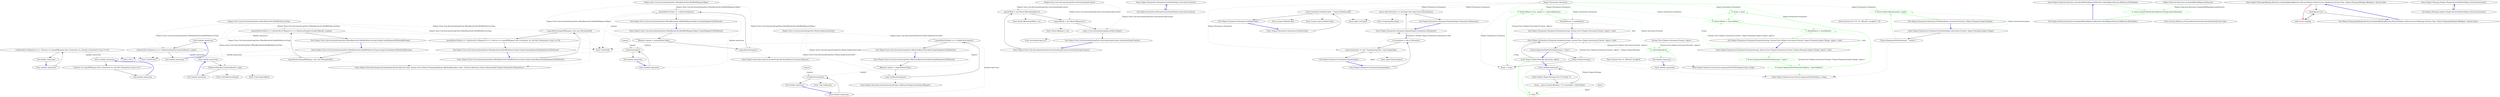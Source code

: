 digraph  {
m0_37 [cluster="Unk.>", file="BindingSyntax.cs", label="Entry Unk.>", span=""];
m0_5 [cluster="Mock<IResolutionRoot>.cstr", file="BindingSyntax.cs", label="Entry Mock<IResolutionRoot>.cstr", span=""];
m0_13 [cluster="Ninject.Activation.Scope.ActivationScope.CanResolve(Ninject.Activation.IRequest)", file="BindingSyntax.cs", label="Entry Ninject.Activation.Scope.ActivationScope.CanResolve(Ninject.Activation.IRequest)", span="53-53"];
m0_28 [cluster="Unk.Resolve", file="BindingSyntax.cs", label="Entry Unk.Resolve", span=""];
m0_7 [cluster="ActivationScope.cstr", file="BindingSyntax.cs", label="Entry ActivationScope.cstr", span=""];
m0_6 [cluster="Mock<IRequest>.cstr", file="BindingSyntax.cs", label="Entry Mock<IRequest>.cstr", span=""];
m0_33 [cluster="Ninject.Activation.Scope.ActivationScope.Resolve(System.Type, System.Func<Ninject.Planning.Bindings.IBindingMetadata, bool>, System.Collections.Generic.IEnumerable<Ninject.Parameters.IParameter>)", file="BindingSyntax.cs", label="Entry Ninject.Activation.Scope.ActivationScope.Resolve(System.Type, System.Func<Ninject.Planning.Bindings.IBindingMetadata, bool>, System.Collections.Generic.IEnumerable<Ninject.Parameters.IParameter>)", span="65-65"];
m0_41 [cluster="Ninject.Tests.Unit.ActivationScopeTests.WhenResolveIsCalledWithServiceType.ScopeCreatesRequestWithItselfAsScope()", file="BindingSyntax.cs", label="Entry Ninject.Tests.Unit.ActivationScopeTests.WhenResolveIsCalledWithServiceType.ScopeCreatesRequestWithItselfAsScope()", span="58-58"];
m0_42 [cluster="Ninject.Tests.Unit.ActivationScopeTests.WhenResolveIsCalledWithServiceType.ScopeCreatesRequestWithItselfAsScope()", file="BindingSyntax.cs", label="scope.Resolve(typeof(IWeapon), null, new IParameter[0])", span="60-60"];
m0_43 [cluster="Ninject.Tests.Unit.ActivationScopeTests.WhenResolveIsCalledWithServiceType.ScopeCreatesRequestWithItselfAsScope()", file="BindingSyntax.cs", label="parentMock.Verify(x => x.Resolve(It.Is<Request>(r => ReferenceEquals(r.ScopeCallback(), scope))))", span="61-61"];
m0_44 [cluster="Ninject.Tests.Unit.ActivationScopeTests.WhenResolveIsCalledWithServiceType.ScopeCreatesRequestWithItselfAsScope()", file="BindingSyntax.cs", label="Exit Ninject.Tests.Unit.ActivationScopeTests.WhenResolveIsCalledWithServiceType.ScopeCreatesRequestWithItselfAsScope()", span="58-58"];
m0_52 [cluster="Unk.ReferenceEquals", file="BindingSyntax.cs", label="Entry Unk.ReferenceEquals", span=""];
m0_24 [cluster="Ninject.Activation.Scope.ActivationScope.Resolve(Ninject.Activation.IRequest)", file="BindingSyntax.cs", label="Entry Ninject.Activation.Scope.ActivationScope.Resolve(Ninject.Activation.IRequest)", span="75-75"];
m0_8 [cluster="Ninject.Tests.Unit.ActivationScopeTests.WhenCanResolveIsCalled.ScopeDelegatesCallToParent()", file="BindingSyntax.cs", label="Entry Ninject.Tests.Unit.ActivationScopeTests.WhenCanResolveIsCalled.ScopeDelegatesCallToParent()", span="29-29"];
m0_9 [cluster="Ninject.Tests.Unit.ActivationScopeTests.WhenCanResolveIsCalled.ScopeDelegatesCallToParent()", file="BindingSyntax.cs", label="IRequest request = requestMock.Object", span="31-31"];
m0_10 [cluster="Ninject.Tests.Unit.ActivationScopeTests.WhenCanResolveIsCalled.ScopeDelegatesCallToParent()", file="BindingSyntax.cs", label="scope.CanResolve(request)", span="32-32"];
m0_11 [cluster="Ninject.Tests.Unit.ActivationScopeTests.WhenCanResolveIsCalled.ScopeDelegatesCallToParent()", file="BindingSyntax.cs", label="parentMock.Verify(x => x.CanResolve(request))", span="33-33"];
m0_12 [cluster="Ninject.Tests.Unit.ActivationScopeTests.WhenCanResolveIsCalled.ScopeDelegatesCallToParent()", file="BindingSyntax.cs", label="Exit Ninject.Tests.Unit.ActivationScopeTests.WhenCanResolveIsCalled.ScopeDelegatesCallToParent()", span="29-29"];
m0_19 [cluster="Ninject.Tests.Unit.ActivationScopeTests.WhenResolveIsCalledWithRequestObject.ScopeDelegatesCallToParent()", file="BindingSyntax.cs", label="Entry Ninject.Tests.Unit.ActivationScopeTests.WhenResolveIsCalledWithRequestObject.ScopeDelegatesCallToParent()", span="40-40"];
m0_20 [cluster="Ninject.Tests.Unit.ActivationScopeTests.WhenResolveIsCalledWithRequestObject.ScopeDelegatesCallToParent()", file="BindingSyntax.cs", label="IRequest request = requestMock.Object", span="42-42"];
m0_21 [cluster="Ninject.Tests.Unit.ActivationScopeTests.WhenResolveIsCalledWithRequestObject.ScopeDelegatesCallToParent()", file="BindingSyntax.cs", label="scope.Resolve(request)", span="43-43"];
m0_22 [cluster="Ninject.Tests.Unit.ActivationScopeTests.WhenResolveIsCalledWithRequestObject.ScopeDelegatesCallToParent()", file="BindingSyntax.cs", label="parentMock.Verify(x => x.Resolve(request))", span="44-44"];
m0_23 [cluster="Ninject.Tests.Unit.ActivationScopeTests.WhenResolveIsCalledWithRequestObject.ScopeDelegatesCallToParent()", file="BindingSyntax.cs", label="Exit Ninject.Tests.Unit.ActivationScopeTests.WhenResolveIsCalledWithRequestObject.ScopeDelegatesCallToParent()", span="40-40"];
m0_14 [cluster="Unk.Verify", file="BindingSyntax.cs", label="Entry Unk.Verify", span=""];
m0_18 [cluster="Unk.CanResolve", file="BindingSyntax.cs", label="Entry Unk.CanResolve", span=""];
m0_48 [cluster="lambda expression", file="BindingSyntax.cs", label="Entry lambda expression", span="61-61"];
m0_16 [cluster="lambda expression", file="BindingSyntax.cs", label="x.CanResolve(request)", span="33-33"];
m0_15 [cluster="lambda expression", file="BindingSyntax.cs", label="Entry lambda expression", span="33-33"];
m0_17 [cluster="lambda expression", file="BindingSyntax.cs", label="Exit lambda expression", span="33-33"];
m0_26 [cluster="lambda expression", file="BindingSyntax.cs", label="x.Resolve(request)", span="44-44"];
m0_25 [cluster="lambda expression", file="BindingSyntax.cs", label="Entry lambda expression", span="44-44"];
m0_27 [cluster="lambda expression", file="BindingSyntax.cs", label="Exit lambda expression", span="44-44"];
m0_34 [cluster="lambda expression", file="BindingSyntax.cs", label="Entry lambda expression", span="54-54"];
m0_35 [cluster="lambda expression", file="BindingSyntax.cs", label="x.Resolve(It.Is<Request>(r => r.Service == typeof(IWeapon) && r.Constraint == null && r.Parameters.Count == 0))", span="54-54"];
m0_36 [cluster="lambda expression", file="BindingSyntax.cs", label="Exit lambda expression", span="54-54"];
m0_38 [cluster="lambda expression", file="BindingSyntax.cs", label="Entry lambda expression", span="54-54"];
m0_39 [cluster="lambda expression", file="BindingSyntax.cs", label="r.Service == typeof(IWeapon) && r.Constraint == null && r.Parameters.Count == 0", span="54-54"];
m0_40 [cluster="lambda expression", file="BindingSyntax.cs", label="Exit lambda expression", span="54-54"];
m0_45 [cluster="lambda expression", file="BindingSyntax.cs", label="Entry lambda expression", span="61-61"];
m0_46 [cluster="lambda expression", file="BindingSyntax.cs", label="x.Resolve(It.Is<Request>(r => ReferenceEquals(r.ScopeCallback(), scope)))", span="61-61"];
m0_47 [cluster="lambda expression", file="BindingSyntax.cs", label="Exit lambda expression", span="61-61"];
m0_49 [cluster="lambda expression", file="BindingSyntax.cs", label="ReferenceEquals(r.ScopeCallback(), scope)", span="61-61"];
m0_50 [cluster="lambda expression", file="BindingSyntax.cs", label="Exit lambda expression", span="61-61"];
m0_29 [cluster="Ninject.Tests.Unit.ActivationScopeTests.WhenResolveIsCalledWithServiceType.ScopeCreatesRequestAndDelegatesCallToParent()", file="BindingSyntax.cs", label="Entry Ninject.Tests.Unit.ActivationScopeTests.WhenResolveIsCalledWithServiceType.ScopeCreatesRequestAndDelegatesCallToParent()", span="51-51"];
m0_30 [cluster="Ninject.Tests.Unit.ActivationScopeTests.WhenResolveIsCalledWithServiceType.ScopeCreatesRequestAndDelegatesCallToParent()", file="BindingSyntax.cs", label="scope.Resolve(typeof(IWeapon), null, new IParameter[0])", span="53-53"];
m0_31 [cluster="Ninject.Tests.Unit.ActivationScopeTests.WhenResolveIsCalledWithServiceType.ScopeCreatesRequestAndDelegatesCallToParent()", file="BindingSyntax.cs", label="parentMock.Verify(x => x.Resolve(It.Is<Request>(r => r.Service == typeof(IWeapon) && r.Constraint == null && r.Parameters.Count == 0)))", span="54-54"];
m0_32 [cluster="Ninject.Tests.Unit.ActivationScopeTests.WhenResolveIsCalledWithServiceType.ScopeCreatesRequestAndDelegatesCallToParent()", file="BindingSyntax.cs", label="Exit Ninject.Tests.Unit.ActivationScopeTests.WhenResolveIsCalledWithServiceType.ScopeCreatesRequestAndDelegatesCallToParent()", span="51-51"];
m0_51 [cluster="Unk.ScopeCallback", file="BindingSyntax.cs", label="Entry Unk.ScopeCallback", span=""];
m0_0 [cluster="Ninject.Tests.Unit.ActivationScopeTests.ActivationScopeContext.ActivationScopeContext()", file="BindingSyntax.cs", label="Entry Ninject.Tests.Unit.ActivationScopeTests.ActivationScopeContext.ActivationScopeContext()", span="18-18"];
m0_1 [cluster="Ninject.Tests.Unit.ActivationScopeTests.ActivationScopeContext.ActivationScopeContext()", file="BindingSyntax.cs", label="parentMock = new Mock<IResolutionRoot>()", span="20-20"];
m0_2 [cluster="Ninject.Tests.Unit.ActivationScopeTests.ActivationScopeContext.ActivationScopeContext()", file="BindingSyntax.cs", label="requestMock = new Mock<IRequest>()", span="21-21"];
m0_3 [cluster="Ninject.Tests.Unit.ActivationScopeTests.ActivationScopeContext.ActivationScopeContext()", file="BindingSyntax.cs", label="scope = new ActivationScope(parentMock.Object)", span="22-22"];
m0_4 [cluster="Ninject.Tests.Unit.ActivationScopeTests.ActivationScopeContext.ActivationScopeContext()", file="BindingSyntax.cs", label="Exit Ninject.Tests.Unit.ActivationScopeTests.ActivationScopeContext.ActivationScopeContext()", span="18-18"];
m0_53 [file="BindingSyntax.cs", label="Ninject.Tests.Unit.ActivationScopeTests.ActivationScopeContext", span=""];
m0_54 [file="BindingSyntax.cs", label="Ninject.Tests.Unit.ActivationScopeTests.WhenCanResolveIsCalled", span=""];
m0_55 [file="BindingSyntax.cs", label=request, span=""];
m0_56 [file="BindingSyntax.cs", label="Ninject.Tests.Unit.ActivationScopeTests.WhenResolveIsCalledWithRequestObject", span=""];
m0_57 [file="BindingSyntax.cs", label=request, span=""];
m0_58 [file="BindingSyntax.cs", label="Ninject.Tests.Unit.ActivationScopeTests.WhenResolveIsCalledWithServiceType", span=""];
m2_0 [cluster="Ninject.Parameters.IParameter.GetValue(Ninject.Activation.IContext)", file="IParameter.cs", label="Entry Ninject.Parameters.IParameter.GetValue(Ninject.Activation.IContext)", span="36-36"];
m2_1 [cluster="Ninject.Parameters.IParameter.GetValue(Ninject.Activation.IContext)", file="IParameter.cs", label="Exit Ninject.Parameters.IParameter.GetValue(Ninject.Activation.IContext)", span="36-36"];
m5_44 [cluster="string.Equals(string)", file="Parameter.cs", label="Entry string.Equals(string)", span="0-0"];
m5_3 [cluster="lambda expression", color=green, community=0, file="Parameter.cs", label="0: value", span="45-45"];
m5_25 [cluster="Ninject.Parameters.Parameter.GetValue(Ninject.Activation.IContext, Ninject.Planning.Targets.ITarget)", file="Parameter.cs", label="Entry Ninject.Parameters.Parameter.GetValue(Ninject.Activation.IContext, Ninject.Planning.Targets.ITarget)", span="85-85"];
m5_27 [cluster="Ninject.Parameters.Parameter.GetValue(Ninject.Activation.IContext, Ninject.Planning.Targets.ITarget)", color=green, community=0, file="Parameter.cs", label="0: return ValueCallback(context, target);", span="88-88"];
m5_26 [cluster="Ninject.Parameters.Parameter.GetValue(Ninject.Activation.IContext, Ninject.Planning.Targets.ITarget)", file="Parameter.cs", label="Ensure.ArgumentNotNull(context, ''context'')", span="87-87"];
m5_28 [cluster="Ninject.Parameters.Parameter.GetValue(Ninject.Activation.IContext, Ninject.Planning.Targets.ITarget)", file="Parameter.cs", label="Exit Ninject.Parameters.Parameter.GetValue(Ninject.Activation.IContext, Ninject.Planning.Targets.ITarget)", span="85-85"];
m5_41 [cluster="string.GetHashCode()", file="Parameter.cs", label="Entry string.GetHashCode()", span="0-0"];
m5_40 [cluster="System.Type.GetHashCode()", file="Parameter.cs", label="Entry System.Type.GetHashCode()", span="0-0"];
m5_17 [cluster="System.Func<T, TResult>.Invoke(T)", file="Parameter.cs", label="Entry System.Func<T, TResult>.Invoke(T)", span="0-0"];
m5_36 [cluster="Ninject.Parameters.Parameter.GetHashCode()", file="Parameter.cs", label="Entry Ninject.Parameters.Parameter.GetHashCode()", span="106-106"];
m5_37 [cluster="Ninject.Parameters.Parameter.GetHashCode()", file="Parameter.cs", label="return GetType().GetHashCode() ^ Name.GetHashCode();", span="108-108"];
m5_38 [cluster="Ninject.Parameters.Parameter.GetHashCode()", file="Parameter.cs", label="Exit Ninject.Parameters.Parameter.GetHashCode()", span="106-106"];
m5_12 [cluster="Ninject.Infrastructure.Ensure.ArgumentNotNullOrEmpty(string, string)", file="Parameter.cs", label="Entry Ninject.Infrastructure.Ensure.ArgumentNotNullOrEmpty(string, string)", span="22-22"];
m5_35 [cluster="object.Equals(object)", file="Parameter.cs", label="Entry object.Equals(object)", span="0-0"];
m5_0 [cluster="Ninject.NinjectSettings.Get<T>(string, T)", file="Parameter.cs", label="Entry Ninject.NinjectSettings.Get<T>(string, T)", span="120-120"];
m5_1 [cluster="Ninject.NinjectSettings.Get<T>(string, T)", file="Parameter.cs", label="return _values.ContainsKey(key) ? (T)_values[key] : defaultValue;", span="122-122"];
m5_2 [cluster="lambda expression", file="Parameter.cs", label="Entry lambda expression", span="45-45"];
m5_39 [cluster="object.GetType()", file="Parameter.cs", label="Entry object.GetType()", span="0-0"];
m5_29 [cluster="System.Func<T1, T2, TResult>.Invoke(T1, T2)", file="Parameter.cs", label="Entry System.Func<T1, T2, TResult>.Invoke(T1, T2)", span="0-0"];
m5_30 [cluster="Ninject.Parameters.Parameter.Equals(object)", file="Parameter.cs", label="Entry Ninject.Parameters.Parameter.Equals(object)", span="96-96"];
m5_32 [cluster="Ninject.Parameters.Parameter.Equals(object)", file="Parameter.cs", label="return parameter != null ? Equals(parameter) : base.Equals(obj);", span="99-99"];
m5_31 [cluster="Ninject.Parameters.Parameter.Equals(object)", file="Parameter.cs", label="var parameter = obj as IParameter", span="98-98"];
m5_33 [cluster="Ninject.Parameters.Parameter.Equals(object)", file="Parameter.cs", label="Exit Ninject.Parameters.Parameter.Equals(object)", span="96-96"];
m5_14 [cluster="lambda expression", file="Parameter.cs", label="Entry lambda expression", span="59-59"];
m5_4 [cluster="Ninject.NinjectSettings.Set(string, object)", file="Parameter.cs", label="Entry Ninject.NinjectSettings.Set(string, object)", span="130-130"];
m5_15 [cluster="lambda expression", color=green, community=0, file="Parameter.cs", label="0: valueCallback(ctx)", span="59-59"];
m5_16 [cluster="lambda expression", file="Parameter.cs", label="Exit lambda expression", span="59-59"];
m5_5 [cluster="Ninject.Parameters.Parameter.Parameter(string, System.Func<Ninject.Activation.IContext, object>, bool)", file="Parameter.cs", label="Entry Ninject.Parameters.Parameter.Parameter(string, System.Func<Ninject.Activation.IContext, object>, bool)", span="53-53"];
m5_6 [cluster="Ninject.Parameters.Parameter.Parameter(string, System.Func<Ninject.Activation.IContext, object>, bool)", file="Parameter.cs", label="Ensure.ArgumentNotNullOrEmpty(name, ''name'')", span="55-55"];
m5_34 [cluster="Ninject.Parameters.Parameter.Equals(Ninject.Parameters.IParameter)", file="Parameter.cs", label="Entry Ninject.Parameters.Parameter.Equals(Ninject.Parameters.IParameter)", span="116-116"];
m5_42 [cluster="Ninject.Parameters.Parameter.Equals(Ninject.Parameters.IParameter)", file="Parameter.cs", label="return other.GetType() == GetType() && other.Name.Equals(Name);", span="118-118"];
m5_43 [cluster="Ninject.Parameters.Parameter.Equals(Ninject.Parameters.IParameter)", file="Parameter.cs", label="Exit Ninject.Parameters.Parameter.Equals(Ninject.Parameters.IParameter)", span="116-116"];
m5_13 [cluster="Ninject.Infrastructure.Ensure.ArgumentNotNull(object, string)", file="Parameter.cs", label="Entry Ninject.Infrastructure.Ensure.ArgumentNotNull(object, string)", span="17-17"];
m5_9 [cluster="Ninject.Parameters.Parameter.Parameter(string, System.Func<Ninject.Activation.IContext, object>, bool)", color=green, community=0, file="Parameter.cs", label="0: ValueCallback = (ctx, target) => valueCallback(ctx)", span="59-59"];
m5_8 [cluster="Ninject.Parameters.Parameter.Parameter(string, System.Func<Ninject.Activation.IContext, object>, bool)", file="Parameter.cs", label="Name = name", span="58-58"];
m5_10 [cluster="Ninject.Parameters.Parameter.Parameter(string, System.Func<Ninject.Activation.IContext, object>, bool)", file="Parameter.cs", label="ShouldInherit = shouldInherit", span="60-60"];
m5_7 [cluster="Ninject.Parameters.Parameter.Parameter(string, System.Func<Ninject.Activation.IContext, object>, bool)", file="Parameter.cs", label="Ninject.NinjectSettings", span=""];
m5_11 [cluster="Ninject.Parameters.Parameter.Parameter(string, System.Func<Ninject.Activation.IContext, object>, bool)", file="Parameter.cs", label="Exit Ninject.Parameters.Parameter.Parameter(string, System.Func<Ninject.Activation.IContext, object>, bool)", span="53-53"];
m5_18 [cluster="Ninject.Parameters.Parameter.Parameter(string, System.Func<Ninject.Activation.IContext, Ninject.Planning.Targets.ITarget, object>, bool)", file="Parameter.cs", label="Entry Ninject.Parameters.Parameter.Parameter(string, System.Func<Ninject.Activation.IContext, Ninject.Planning.Targets.ITarget, object>, bool)", span="69-69"];
m5_19 [cluster="Ninject.Parameters.Parameter.Parameter(string, System.Func<Ninject.Activation.IContext, Ninject.Planning.Targets.ITarget, object>, bool)", color=green, community=0, file="Parameter.cs", label="0: Ensure.ArgumentNotNullOrEmpty(name, ''name'')", span="71-71"];
m5_20 [cluster="Ninject.Parameters.Parameter.Parameter(string, System.Func<Ninject.Activation.IContext, Ninject.Planning.Targets.ITarget, object>, bool)", color=green, community=0, file="Parameter.cs", label="0: Ensure.ArgumentNotNull(valueCallback, ''valueCallback'')", span="72-72"];
m5_21 [cluster="Ninject.Parameters.Parameter.Parameter(string, System.Func<Ninject.Activation.IContext, Ninject.Planning.Targets.ITarget, object>, bool)", color=green, community=0, file="Parameter.cs", label="0: Name = name", span="74-74"];
m5_22 [cluster="Ninject.Parameters.Parameter.Parameter(string, System.Func<Ninject.Activation.IContext, Ninject.Planning.Targets.ITarget, object>, bool)", color=green, community=0, file="Parameter.cs", label="0: ValueCallback = valueCallback", span="75-75"];
m5_23 [cluster="Ninject.Parameters.Parameter.Parameter(string, System.Func<Ninject.Activation.IContext, Ninject.Planning.Targets.ITarget, object>, bool)", color=green, community=0, file="Parameter.cs", label="1: ShouldInherit = shouldInherit", span="76-76"];
m5_24 [cluster="Ninject.Parameters.Parameter.Parameter(string, System.Func<Ninject.Activation.IContext, Ninject.Planning.Targets.ITarget, object>, bool)", file="Parameter.cs", label="Exit Ninject.Parameters.Parameter.Parameter(string, System.Func<Ninject.Activation.IContext, Ninject.Planning.Targets.ITarget, object>, bool)", span="69-69"];
m5_45 [file="Parameter.cs", label=object, span=""];
m5_46 [file="Parameter.cs", label="Ninject.Parameters.Parameter", span=""];
m5_47 [file="Parameter.cs", label="System.Func<Ninject.Activation.IContext, object>", span=""];
m6_0 [cluster="Ninject.Selection.Heuristics.StandardMethodInjectionHeuristic.ShouldInject(System.Reflection.MethodInfo)", file="PropertyValue.cs", label="Entry Ninject.Selection.Heuristics.StandardMethodInjectionHeuristic.ShouldInject(System.Reflection.MethodInfo)", span="36-36"];
m6_1 [cluster="Ninject.Selection.Heuristics.StandardMethodInjectionHeuristic.ShouldInject(System.Reflection.MethodInfo)", color=green, community=0, file="PropertyValue.cs", label="0: return method.HasAttribute(Kernel.Settings.InjectAttribute);", span="38-38"];
m6_2 [cluster="Ninject.Selection.Heuristics.StandardMethodInjectionHeuristic.ShouldInject(System.Reflection.MethodInfo)", file="PropertyValue.cs", label="Exit Ninject.Selection.Heuristics.StandardMethodInjectionHeuristic.ShouldInject(System.Reflection.MethodInfo)", span="36-36"];
m6_3 [cluster="System.Reflection.ICustomAttributeProvider.HasAttribute(System.Type)", file="PropertyValue.cs", label="Entry System.Reflection.ICustomAttributeProvider.HasAttribute(System.Type)", span="38-38"];
m6_4 [file="PropertyValue.cs", label="Ninject.Selection.Heuristics.StandardMethodInjectionHeuristic", span=""];
m7_0 [cluster="Ninject.Planning.Bindings.Resolvers.StandardBindingResolver.Resolve(Ninject.Infrastructure.Multimap<System.Type, Ninject.Planning.Bindings.IBinding>, System.Type)", file="StandardProvider.cs", label="Entry Ninject.Planning.Bindings.Resolvers.StandardBindingResolver.Resolve(Ninject.Infrastructure.Multimap<System.Type, Ninject.Planning.Bindings.IBinding>, System.Type)", span="29-29"];
m7_1 [cluster="Ninject.Planning.Bindings.Resolvers.StandardBindingResolver.Resolve(Ninject.Infrastructure.Multimap<System.Type, Ninject.Planning.Bindings.IBinding>, System.Type)", file="StandardProvider.cs", label="bindings[service]", span="31-31"];
m7_2 [cluster="Ninject.Planning.Bindings.Resolvers.StandardBindingResolver.Resolve(Ninject.Infrastructure.Multimap<System.Type, Ninject.Planning.Bindings.IBinding>, System.Type)", file="StandardProvider.cs", label="yield return binding;", span="32-32"];
m7_3 [cluster="Ninject.Planning.Bindings.Resolvers.StandardBindingResolver.Resolve(Ninject.Infrastructure.Multimap<System.Type, Ninject.Planning.Bindings.IBinding>, System.Type)", file="StandardProvider.cs", label="Exit Ninject.Planning.Bindings.Resolvers.StandardBindingResolver.Resolve(Ninject.Infrastructure.Multimap<System.Type, Ninject.Planning.Bindings.IBinding>, System.Type)", span="29-29"];
m8_0 [cluster="Ninject.Planning.Targets.ITarget.ResolveWithin(Ninject.Activation.IContext)", file="Target.cs", label="Entry Ninject.Planning.Targets.ITarget.ResolveWithin(Ninject.Activation.IContext)", span="54-54"];
m8_1 [cluster="Ninject.Planning.Targets.ITarget.ResolveWithin(Ninject.Activation.IContext)", file="Target.cs", label="Exit Ninject.Planning.Targets.ITarget.ResolveWithin(Ninject.Activation.IContext)", span="54-54"];
m0_41 -> m0_42  [key=0, style=solid];
m0_42 -> m0_43  [key=0, style=solid];
m0_42 -> m0_33  [key=2, style=dotted];
m0_43 -> m0_44  [key=0, style=solid];
m0_43 -> m0_14  [key=2, style=dotted];
m0_43 -> m0_45  [color=darkseagreen4, key=1, label="lambda expression", style=dashed];
m0_44 -> m0_41  [color=blue, key=0, style=bold];
m0_8 -> m0_9  [key=0, style=solid];
m0_9 -> m0_10  [key=0, style=solid];
m0_9 -> m0_11  [color=darkseagreen4, key=1, label=request, style=dashed];
m0_9 -> m0_16  [color=darkseagreen4, key=1, label=request, style=dashed];
m0_10 -> m0_11  [key=0, style=solid];
m0_10 -> m0_13  [key=2, style=dotted];
m0_11 -> m0_12  [key=0, style=solid];
m0_11 -> m0_14  [key=2, style=dotted];
m0_11 -> m0_15  [color=darkseagreen4, key=1, label="lambda expression", style=dashed];
m0_12 -> m0_8  [color=blue, key=0, style=bold];
m0_19 -> m0_20  [key=0, style=solid];
m0_20 -> m0_21  [key=0, style=solid];
m0_20 -> m0_22  [color=darkseagreen4, key=1, label=request, style=dashed];
m0_20 -> m0_26  [color=darkseagreen4, key=1, label=request, style=dashed];
m0_21 -> m0_22  [key=0, style=solid];
m0_21 -> m0_24  [key=2, style=dotted];
m0_22 -> m0_23  [key=0, style=solid];
m0_22 -> m0_14  [key=2, style=dotted];
m0_22 -> m0_25  [color=darkseagreen4, key=1, label="lambda expression", style=dashed];
m0_23 -> m0_19  [color=blue, key=0, style=bold];
m0_48 -> m0_49  [key=0, style=solid];
m0_16 -> m0_17  [key=0, style=solid];
m0_16 -> m0_18  [key=2, style=dotted];
m0_15 -> m0_16  [key=0, style=solid];
m0_17 -> m0_15  [color=blue, key=0, style=bold];
m0_26 -> m0_27  [key=0, style=solid];
m0_26 -> m0_28  [key=2, style=dotted];
m0_25 -> m0_26  [key=0, style=solid];
m0_27 -> m0_25  [color=blue, key=0, style=bold];
m0_34 -> m0_35  [key=0, style=solid];
m0_35 -> m0_36  [key=0, style=solid];
m0_35 -> m0_37  [key=2, style=dotted];
m0_35 -> m0_28  [key=2, style=dotted];
m0_35 -> m0_38  [color=darkseagreen4, key=1, label="lambda expression", style=dashed];
m0_36 -> m0_34  [color=blue, key=0, style=bold];
m0_38 -> m0_39  [key=0, style=solid];
m0_39 -> m0_40  [key=0, style=solid];
m0_40 -> m0_38  [color=blue, key=0, style=bold];
m0_45 -> m0_46  [key=0, style=solid];
m0_46 -> m0_47  [key=0, style=solid];
m0_46 -> m0_37  [key=2, style=dotted];
m0_46 -> m0_28  [key=2, style=dotted];
m0_46 -> m0_48  [color=darkseagreen4, key=1, label="lambda expression", style=dashed];
m0_47 -> m0_45  [color=blue, key=0, style=bold];
m0_49 -> m0_50  [key=0, style=solid];
m0_49 -> m0_51  [key=2, style=dotted];
m0_49 -> m0_52  [key=2, style=dotted];
m0_50 -> m0_48  [color=blue, key=0, style=bold];
m0_29 -> m0_30  [key=0, style=solid];
m0_30 -> m0_31  [key=0, style=solid];
m0_30 -> m0_33  [key=2, style=dotted];
m0_31 -> m0_32  [key=0, style=solid];
m0_31 -> m0_14  [key=2, style=dotted];
m0_31 -> m0_34  [color=darkseagreen4, key=1, label="lambda expression", style=dashed];
m0_32 -> m0_29  [color=blue, key=0, style=bold];
m0_0 -> m0_1  [key=0, style=solid];
m0_1 -> m0_2  [key=0, style=solid];
m0_1 -> m0_5  [key=2, style=dotted];
m0_2 -> m0_3  [key=0, style=solid];
m0_2 -> m0_6  [key=2, style=dotted];
m0_3 -> m0_4  [key=0, style=solid];
m0_3 -> m0_7  [key=2, style=dotted];
m0_4 -> m0_0  [color=blue, key=0, style=bold];
m0_53 -> m0_1  [color=darkseagreen4, key=1, label="Ninject.Tests.Unit.ActivationScopeTests.ActivationScopeContext", style=dashed];
m0_53 -> m0_2  [color=darkseagreen4, key=1, label="Ninject.Tests.Unit.ActivationScopeTests.ActivationScopeContext", style=dashed];
m0_53 -> m0_3  [color=darkseagreen4, key=1, label="Ninject.Tests.Unit.ActivationScopeTests.ActivationScopeContext", style=dashed];
m0_54 -> m0_9  [color=darkseagreen4, key=1, label="Ninject.Tests.Unit.ActivationScopeTests.WhenCanResolveIsCalled", style=dashed];
m0_54 -> m0_10  [color=darkseagreen4, key=1, label="Ninject.Tests.Unit.ActivationScopeTests.WhenCanResolveIsCalled", style=dashed];
m0_54 -> m0_11  [color=darkseagreen4, key=1, label="Ninject.Tests.Unit.ActivationScopeTests.WhenCanResolveIsCalled", style=dashed];
m0_55 -> m0_16  [color=darkseagreen4, key=1, label=request, style=dashed];
m0_56 -> m0_20  [color=darkseagreen4, key=1, label="Ninject.Tests.Unit.ActivationScopeTests.WhenResolveIsCalledWithRequestObject", style=dashed];
m0_56 -> m0_21  [color=darkseagreen4, key=1, label="Ninject.Tests.Unit.ActivationScopeTests.WhenResolveIsCalledWithRequestObject", style=dashed];
m0_56 -> m0_22  [color=darkseagreen4, key=1, label="Ninject.Tests.Unit.ActivationScopeTests.WhenResolveIsCalledWithRequestObject", style=dashed];
m0_57 -> m0_26  [color=darkseagreen4, key=1, label=request, style=dashed];
m0_58 -> m0_30  [color=darkseagreen4, key=1, label="Ninject.Tests.Unit.ActivationScopeTests.WhenResolveIsCalledWithServiceType", style=dashed];
m0_58 -> m0_31  [color=darkseagreen4, key=1, label="Ninject.Tests.Unit.ActivationScopeTests.WhenResolveIsCalledWithServiceType", style=dashed];
m0_58 -> m0_42  [color=darkseagreen4, key=1, label="Ninject.Tests.Unit.ActivationScopeTests.WhenResolveIsCalledWithServiceType", style=dashed];
m0_58 -> m0_43  [color=darkseagreen4, key=1, label="Ninject.Tests.Unit.ActivationScopeTests.WhenResolveIsCalledWithServiceType", style=dashed];
m0_58 -> m0_46  [color=darkseagreen4, key=1, label="Ninject.Tests.Unit.ActivationScopeTests.WhenResolveIsCalledWithServiceType", style=dashed];
m0_58 -> m0_49  [color=darkseagreen4, key=1, label="Ninject.Tests.Unit.ActivationScopeTests.WhenResolveIsCalledWithServiceType", style=dashed];
m2_0 -> m2_1  [key=0, style=solid];
m2_1 -> m2_0  [color=blue, key=0, style=bold];
m5_3 -> m5_4  [color=green, key=0, style=solid];
m5_25 -> m5_27  [color=green, key=1, label="Ninject.Activation.IContext", style=dashed];
m5_25 -> m5_26  [key=0, style=solid];
m5_27 -> m5_28  [color=green, key=0, style=solid];
m5_27 -> m5_29  [color=green, key=2, style=dotted];
m5_26 -> m5_27  [color=green, key=0, style=solid];
m5_26 -> m5_13  [key=2, style=dotted];
m5_28 -> m5_25  [color=blue, key=0, style=bold];
m5_36 -> m5_37  [key=0, style=solid];
m5_37 -> m5_38  [key=0, style=solid];
m5_37 -> m5_39  [key=2, style=dotted];
m5_37 -> m5_40  [key=2, style=dotted];
m5_37 -> m5_41  [key=2, style=dotted];
m5_38 -> m5_36  [color=blue, key=0, style=bold];
m5_0 -> m5_1  [key=0, style=solid];
m5_1 -> m5_2  [key=0, style=solid];
m5_1 -> m5_3  [key=2, style=dotted];
m5_2 -> m5_0  [color=blue, key=0, style=bold];
m5_2 -> m5_3  [color=green, key=0, style=solid];
m5_30 -> m5_32  [color=darkseagreen4, key=1, label=object, style=dashed];
m5_30 -> m5_31  [key=0, style=solid];
m5_32 -> m5_33  [key=0, style=solid];
m5_32 -> m5_34  [key=2, style=dotted];
m5_32 -> m5_35  [key=2, style=dotted];
m5_31 -> m5_32  [key=0, style=solid];
m5_33 -> m5_30  [color=blue, key=0, style=bold];
m5_14 -> m5_15  [color=green, key=0, style=solid];
m5_4 -> m5_2  [color=blue, key=0, style=bold];
m5_4 -> m5_5  [key=0, style=solid];
m5_15 -> m5_16  [color=green, key=0, style=solid];
m5_15 -> m5_17  [color=green, key=2, style=dotted];
m5_16 -> m5_14  [color=blue, key=0, style=bold];
m5_5 -> m5_6  [key=0, style=solid];
m5_5 -> m5_9  [color=green, key=1, label="System.Func<Ninject.Activation.IContext, object>", style=dashed];
m5_5 -> m5_15  [color=green, key=1, label="System.Func<Ninject.Activation.IContext, object>", style=dashed];
m5_5 -> m5_7  [color=darkseagreen4, key=1, label="System.Func<Ninject.Activation.IContext, object>", style=dashed];
m5_5 -> m5_8  [color=darkseagreen4, key=1, label=string, style=dashed];
m5_5 -> m5_10  [color=darkseagreen4, key=1, label=bool, style=dashed];
m5_6 -> m5_4  [color=blue, key=0, style=bold];
m5_6 -> m5_12  [key=2, style=dotted];
m5_6 -> m5_7  [key=0, style=solid];
m5_34 -> m5_42  [key=0, style=solid];
m5_34 -> m5_31  [color=darkorchid, key=3, label="Parameter variable Ninject.Parameters.IParameter other", style=bold];
m5_42 -> m5_43  [key=0, style=solid];
m5_42 -> m5_39  [key=2, style=dotted];
m5_42 -> m5_44  [key=2, style=dotted];
m5_43 -> m5_34  [color=blue, key=0, style=bold];
m5_9 -> m5_10  [color=green, key=0, style=solid];
m5_9 -> m5_15  [color=green, key=1, label="Ninject.Activation.IContext", style=dashed];
m5_8 -> m5_9  [color=green, key=0, style=solid];
m5_10 -> m5_11  [key=0, style=solid];
m5_7 -> m5_8  [key=0, style=solid];
m5_7 -> m5_13  [key=2, style=dotted];
m5_7 -> m5_1  [color=darkseagreen4, key=1, label="Ninject.NinjectSettings", style=dashed];
m5_7 -> m5_5  [color=darkseagreen4, key=1, label="Ninject.NinjectSettings", style=dashed];
m5_11 -> m5_5  [color=blue, key=0, style=bold];
m5_18 -> m5_19  [color=green, key=0, style=solid];
m5_18 -> m5_20  [color=green, key=1, label="System.Func<Ninject.Activation.IContext, Ninject.Planning.Targets.ITarget, object>", style=dashed];
m5_18 -> m5_21  [color=green, key=1, label=string, style=dashed];
m5_18 -> m5_22  [color=green, key=1, label="System.Func<Ninject.Activation.IContext, Ninject.Planning.Targets.ITarget, object>", style=dashed];
m5_18 -> m5_23  [color=green, key=1, label=bool, style=dashed];
m5_19 -> m5_20  [color=green, key=0, style=solid];
m5_19 -> m5_12  [color=green, key=2, style=dotted];
m5_20 -> m5_21  [color=green, key=0, style=solid];
m5_20 -> m5_13  [color=green, key=2, style=dotted];
m5_21 -> m5_22  [color=green, key=0, style=solid];
m5_22 -> m5_23  [color=green, key=0, style=solid];
m5_23 -> m5_24  [color=green, key=0, style=solid];
m5_24 -> m5_18  [color=blue, key=0, style=bold];
m5_45 -> m5_3  [color=green, key=1, label=object, style=dashed];
m5_46 -> m5_9  [color=green, key=1, label="Ninject.Parameters.Parameter", style=dashed];
m5_46 -> m5_21  [color=green, key=1, label="Ninject.Parameters.Parameter", style=dashed];
m5_46 -> m5_22  [color=green, key=1, label="Ninject.Parameters.Parameter", style=dashed];
m5_46 -> m5_23  [color=green, key=1, label="Ninject.Parameters.Parameter", style=dashed];
m5_46 -> m5_27  [color=green, key=1, label="Ninject.Parameters.Parameter", style=dashed];
m5_46 -> m5_8  [color=darkseagreen4, key=1, label="Ninject.Parameters.Parameter", style=dashed];
m5_46 -> m5_10  [color=darkseagreen4, key=1, label="Ninject.Parameters.Parameter", style=dashed];
m5_46 -> m5_32  [color=darkseagreen4, key=1, label="Ninject.Parameters.Parameter", style=dashed];
m5_46 -> m5_37  [color=darkseagreen4, key=1, label="Ninject.Parameters.Parameter", style=dashed];
m5_46 -> m5_42  [color=darkseagreen4, key=1, label="Ninject.Parameters.Parameter", style=dashed];
m5_47 -> m5_15  [color=green, key=1, label="System.Func<Ninject.Activation.IContext, object>", style=dashed];
m6_0 -> m6_1  [color=green, key=0, style=solid];
m6_1 -> m6_2  [color=green, key=0, style=solid];
m6_1 -> m6_3  [color=green, key=2, style=dotted];
m6_2 -> m6_0  [color=blue, key=0, style=bold];
m6_4 -> m6_1  [color=green, key=1, label="Ninject.Selection.Heuristics.StandardMethodInjectionHeuristic", style=dashed];
m7_0 -> m7_1  [key=0, style=solid];
m7_0 -> m7_2  [color=crimson, key=0, style=bold];
m7_1 -> m7_2  [key=0, style=solid];
m7_1 -> m7_3  [key=0, style=solid];
m7_2 -> m7_1  [key=0, style=solid];
m7_3 -> m7_0  [color=blue, key=0, style=bold];
m8_0 -> m8_1  [key=0, style=solid];
m8_1 -> m8_0  [color=blue, key=0, style=bold];
}
